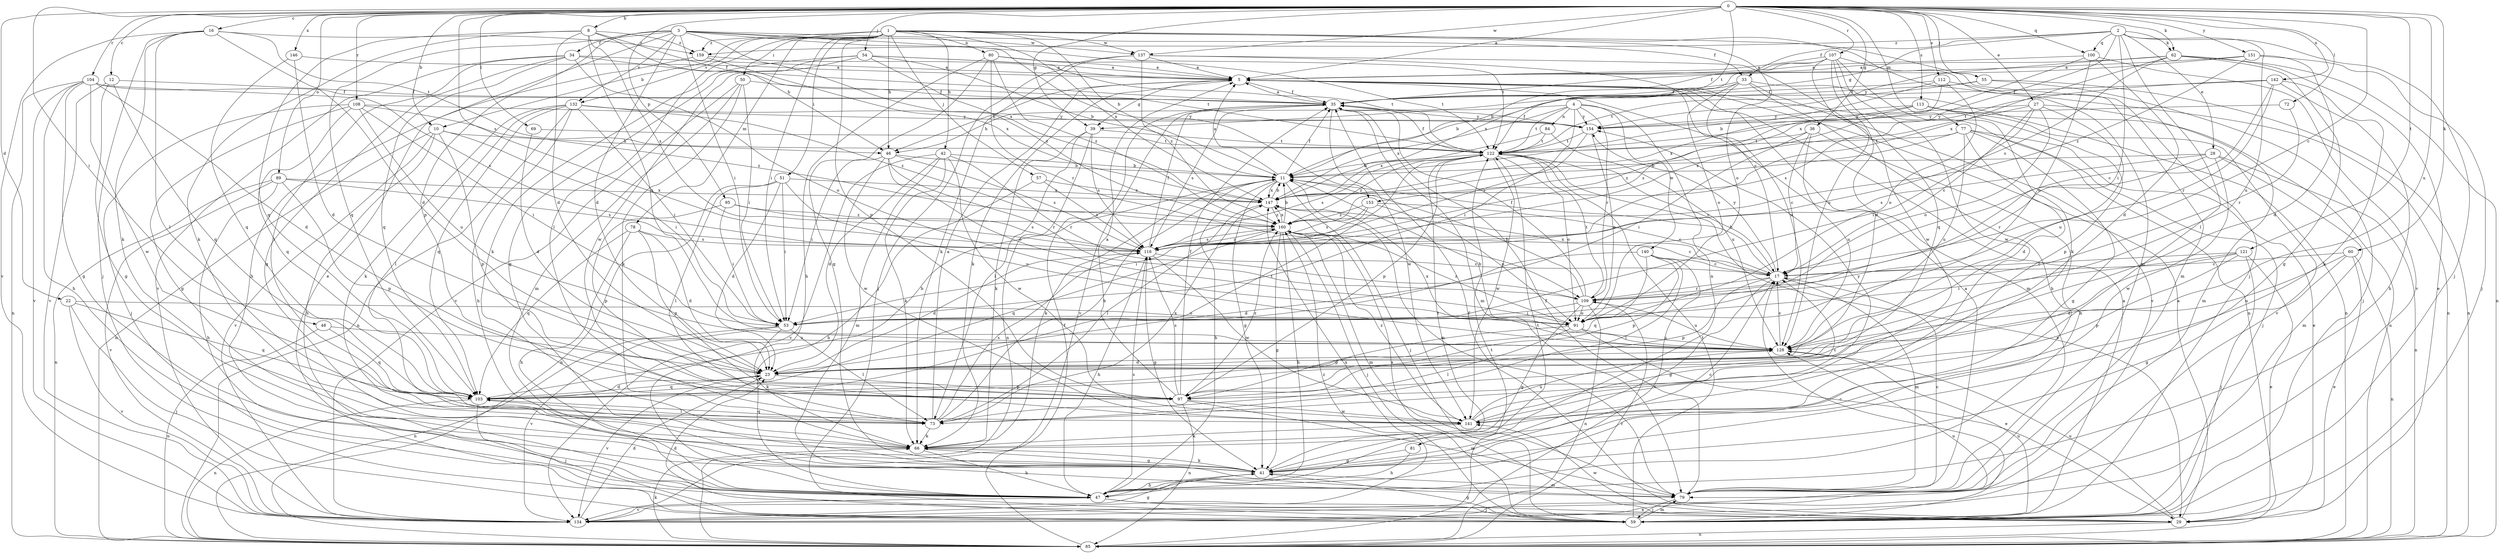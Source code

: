 strict digraph  {
0;
1;
2;
3;
4;
5;
8;
10;
11;
12;
16;
17;
22;
23;
27;
28;
29;
33;
34;
35;
36;
39;
41;
42;
46;
47;
48;
50;
51;
53;
54;
55;
57;
59;
60;
62;
66;
69;
72;
73;
77;
78;
79;
80;
81;
84;
85;
89;
91;
95;
97;
100;
103;
104;
107;
108;
109;
112;
113;
116;
121;
122;
128;
132;
134;
137;
140;
141;
142;
146;
147;
151;
153;
154;
159;
160;
0 -> 5  [label=a];
0 -> 8  [label=b];
0 -> 10  [label=b];
0 -> 12  [label=c];
0 -> 16  [label=c];
0 -> 17  [label=c];
0 -> 22  [label=d];
0 -> 27  [label=e];
0 -> 36  [label=g];
0 -> 39  [label=g];
0 -> 48  [label=i];
0 -> 54  [label=j];
0 -> 55  [label=j];
0 -> 60  [label=k];
0 -> 62  [label=k];
0 -> 69  [label=l];
0 -> 72  [label=l];
0 -> 77  [label=m];
0 -> 89  [label=o];
0 -> 95  [label=p];
0 -> 100  [label=q];
0 -> 104  [label=r];
0 -> 107  [label=r];
0 -> 108  [label=r];
0 -> 112  [label=s];
0 -> 113  [label=s];
0 -> 116  [label=s];
0 -> 121  [label=t];
0 -> 122  [label=t];
0 -> 128  [label=u];
0 -> 137  [label=w];
0 -> 142  [label=x];
0 -> 146  [label=x];
0 -> 151  [label=y];
1 -> 10  [label=b];
1 -> 11  [label=b];
1 -> 42  [label=h];
1 -> 46  [label=h];
1 -> 50  [label=i];
1 -> 51  [label=i];
1 -> 53  [label=i];
1 -> 57  [label=j];
1 -> 59  [label=j];
1 -> 73  [label=l];
1 -> 78  [label=m];
1 -> 79  [label=m];
1 -> 80  [label=n];
1 -> 91  [label=o];
1 -> 97  [label=p];
1 -> 132  [label=v];
1 -> 137  [label=w];
1 -> 147  [label=x];
1 -> 159  [label=z];
2 -> 28  [label=e];
2 -> 33  [label=f];
2 -> 39  [label=g];
2 -> 53  [label=i];
2 -> 59  [label=j];
2 -> 62  [label=k];
2 -> 73  [label=l];
2 -> 100  [label=q];
2 -> 128  [label=u];
2 -> 153  [label=y];
2 -> 159  [label=z];
3 -> 23  [label=d];
3 -> 29  [label=e];
3 -> 33  [label=f];
3 -> 34  [label=f];
3 -> 53  [label=i];
3 -> 97  [label=p];
3 -> 103  [label=q];
3 -> 122  [label=t];
3 -> 132  [label=v];
3 -> 137  [label=w];
3 -> 147  [label=x];
3 -> 153  [label=y];
4 -> 46  [label=h];
4 -> 53  [label=i];
4 -> 81  [label=n];
4 -> 84  [label=n];
4 -> 109  [label=r];
4 -> 122  [label=t];
4 -> 140  [label=w];
4 -> 147  [label=x];
4 -> 154  [label=y];
5 -> 35  [label=f];
5 -> 39  [label=g];
5 -> 46  [label=h];
5 -> 66  [label=k];
5 -> 79  [label=m];
5 -> 85  [label=n];
8 -> 23  [label=d];
8 -> 35  [label=f];
8 -> 46  [label=h];
8 -> 66  [label=k];
8 -> 103  [label=q];
8 -> 116  [label=s];
8 -> 128  [label=u];
8 -> 159  [label=z];
10 -> 46  [label=h];
10 -> 47  [label=h];
10 -> 53  [label=i];
10 -> 85  [label=n];
10 -> 97  [label=p];
10 -> 134  [label=v];
11 -> 5  [label=a];
11 -> 35  [label=f];
11 -> 41  [label=g];
11 -> 47  [label=h];
11 -> 59  [label=j];
11 -> 66  [label=k];
11 -> 79  [label=m];
11 -> 147  [label=x];
12 -> 35  [label=f];
12 -> 41  [label=g];
12 -> 103  [label=q];
12 -> 134  [label=v];
16 -> 23  [label=d];
16 -> 59  [label=j];
16 -> 66  [label=k];
16 -> 73  [label=l];
16 -> 122  [label=t];
16 -> 134  [label=v];
16 -> 159  [label=z];
17 -> 11  [label=b];
17 -> 41  [label=g];
17 -> 79  [label=m];
17 -> 97  [label=p];
17 -> 109  [label=r];
17 -> 147  [label=x];
17 -> 154  [label=y];
22 -> 59  [label=j];
22 -> 91  [label=o];
22 -> 103  [label=q];
22 -> 134  [label=v];
23 -> 97  [label=p];
23 -> 103  [label=q];
23 -> 134  [label=v];
27 -> 17  [label=c];
27 -> 53  [label=i];
27 -> 79  [label=m];
27 -> 91  [label=o];
27 -> 116  [label=s];
27 -> 128  [label=u];
27 -> 154  [label=y];
28 -> 11  [label=b];
28 -> 79  [label=m];
28 -> 85  [label=n];
28 -> 109  [label=r];
28 -> 116  [label=s];
28 -> 141  [label=w];
29 -> 5  [label=a];
29 -> 35  [label=f];
29 -> 85  [label=n];
29 -> 128  [label=u];
29 -> 141  [label=w];
29 -> 147  [label=x];
33 -> 11  [label=b];
33 -> 35  [label=f];
33 -> 47  [label=h];
33 -> 85  [label=n];
33 -> 91  [label=o];
33 -> 128  [label=u];
33 -> 134  [label=v];
34 -> 5  [label=a];
34 -> 41  [label=g];
34 -> 73  [label=l];
34 -> 91  [label=o];
34 -> 103  [label=q];
34 -> 122  [label=t];
34 -> 134  [label=v];
35 -> 5  [label=a];
35 -> 79  [label=m];
35 -> 116  [label=s];
35 -> 134  [label=v];
35 -> 141  [label=w];
35 -> 154  [label=y];
36 -> 17  [label=c];
36 -> 47  [label=h];
36 -> 53  [label=i];
36 -> 122  [label=t];
36 -> 128  [label=u];
39 -> 66  [label=k];
39 -> 73  [label=l];
39 -> 85  [label=n];
39 -> 116  [label=s];
39 -> 122  [label=t];
41 -> 17  [label=c];
41 -> 47  [label=h];
41 -> 66  [label=k];
41 -> 79  [label=m];
41 -> 122  [label=t];
42 -> 11  [label=b];
42 -> 23  [label=d];
42 -> 66  [label=k];
42 -> 79  [label=m];
42 -> 109  [label=r];
42 -> 134  [label=v];
42 -> 141  [label=w];
46 -> 11  [label=b];
46 -> 53  [label=i];
46 -> 91  [label=o];
46 -> 109  [label=r];
46 -> 116  [label=s];
46 -> 141  [label=w];
47 -> 29  [label=e];
47 -> 59  [label=j];
47 -> 116  [label=s];
47 -> 122  [label=t];
47 -> 134  [label=v];
48 -> 85  [label=n];
48 -> 103  [label=q];
48 -> 128  [label=u];
50 -> 35  [label=f];
50 -> 53  [label=i];
50 -> 66  [label=k];
50 -> 79  [label=m];
50 -> 134  [label=v];
51 -> 23  [label=d];
51 -> 53  [label=i];
51 -> 73  [label=l];
51 -> 85  [label=n];
51 -> 128  [label=u];
51 -> 147  [label=x];
53 -> 66  [label=k];
53 -> 73  [label=l];
53 -> 85  [label=n];
53 -> 134  [label=v];
54 -> 5  [label=a];
54 -> 11  [label=b];
54 -> 41  [label=g];
54 -> 66  [label=k];
54 -> 122  [label=t];
54 -> 141  [label=w];
54 -> 160  [label=z];
55 -> 35  [label=f];
55 -> 59  [label=j];
55 -> 85  [label=n];
55 -> 122  [label=t];
57 -> 47  [label=h];
57 -> 116  [label=s];
57 -> 147  [label=x];
59 -> 5  [label=a];
59 -> 17  [label=c];
59 -> 23  [label=d];
59 -> 41  [label=g];
59 -> 79  [label=m];
59 -> 122  [label=t];
59 -> 128  [label=u];
59 -> 147  [label=x];
60 -> 17  [label=c];
60 -> 29  [label=e];
60 -> 41  [label=g];
60 -> 85  [label=n];
60 -> 128  [label=u];
62 -> 5  [label=a];
62 -> 29  [label=e];
62 -> 41  [label=g];
62 -> 85  [label=n];
62 -> 116  [label=s];
62 -> 147  [label=x];
62 -> 154  [label=y];
66 -> 41  [label=g];
66 -> 47  [label=h];
69 -> 23  [label=d];
69 -> 122  [label=t];
72 -> 109  [label=r];
72 -> 154  [label=y];
73 -> 5  [label=a];
73 -> 11  [label=b];
73 -> 66  [label=k];
73 -> 103  [label=q];
73 -> 116  [label=s];
73 -> 147  [label=x];
77 -> 23  [label=d];
77 -> 29  [label=e];
77 -> 41  [label=g];
77 -> 59  [label=j];
77 -> 122  [label=t];
77 -> 128  [label=u];
77 -> 160  [label=z];
78 -> 23  [label=d];
78 -> 47  [label=h];
78 -> 97  [label=p];
78 -> 103  [label=q];
78 -> 116  [label=s];
79 -> 5  [label=a];
79 -> 17  [label=c];
79 -> 35  [label=f];
79 -> 59  [label=j];
80 -> 5  [label=a];
80 -> 41  [label=g];
80 -> 47  [label=h];
80 -> 109  [label=r];
80 -> 122  [label=t];
80 -> 160  [label=z];
81 -> 41  [label=g];
81 -> 47  [label=h];
84 -> 122  [label=t];
84 -> 128  [label=u];
84 -> 147  [label=x];
85 -> 35  [label=f];
85 -> 66  [label=k];
85 -> 109  [label=r];
85 -> 122  [label=t];
89 -> 47  [label=h];
89 -> 85  [label=n];
89 -> 97  [label=p];
89 -> 116  [label=s];
89 -> 134  [label=v];
89 -> 147  [label=x];
91 -> 29  [label=e];
91 -> 73  [label=l];
91 -> 97  [label=p];
91 -> 128  [label=u];
91 -> 160  [label=z];
95 -> 53  [label=i];
95 -> 97  [label=p];
95 -> 116  [label=s];
95 -> 160  [label=z];
97 -> 5  [label=a];
97 -> 35  [label=f];
97 -> 79  [label=m];
97 -> 85  [label=n];
97 -> 116  [label=s];
97 -> 141  [label=w];
97 -> 160  [label=z];
100 -> 5  [label=a];
100 -> 23  [label=d];
100 -> 91  [label=o];
100 -> 134  [label=v];
100 -> 147  [label=x];
103 -> 11  [label=b];
103 -> 23  [label=d];
103 -> 59  [label=j];
103 -> 73  [label=l];
103 -> 85  [label=n];
103 -> 122  [label=t];
104 -> 23  [label=d];
104 -> 35  [label=f];
104 -> 41  [label=g];
104 -> 47  [label=h];
104 -> 85  [label=n];
104 -> 116  [label=s];
104 -> 134  [label=v];
104 -> 141  [label=w];
107 -> 5  [label=a];
107 -> 11  [label=b];
107 -> 23  [label=d];
107 -> 66  [label=k];
107 -> 79  [label=m];
107 -> 103  [label=q];
107 -> 128  [label=u];
107 -> 141  [label=w];
107 -> 147  [label=x];
108 -> 41  [label=g];
108 -> 53  [label=i];
108 -> 59  [label=j];
108 -> 103  [label=q];
108 -> 128  [label=u];
108 -> 154  [label=y];
108 -> 160  [label=z];
109 -> 11  [label=b];
109 -> 35  [label=f];
109 -> 41  [label=g];
109 -> 53  [label=i];
109 -> 85  [label=n];
109 -> 91  [label=o];
109 -> 122  [label=t];
109 -> 128  [label=u];
112 -> 11  [label=b];
112 -> 35  [label=f];
112 -> 85  [label=n];
112 -> 91  [label=o];
112 -> 116  [label=s];
113 -> 85  [label=n];
113 -> 97  [label=p];
113 -> 116  [label=s];
113 -> 134  [label=v];
113 -> 147  [label=x];
113 -> 154  [label=y];
116 -> 17  [label=c];
116 -> 23  [label=d];
116 -> 35  [label=f];
116 -> 41  [label=g];
116 -> 47  [label=h];
116 -> 141  [label=w];
116 -> 160  [label=z];
121 -> 17  [label=c];
121 -> 23  [label=d];
121 -> 29  [label=e];
121 -> 53  [label=i];
121 -> 59  [label=j];
121 -> 97  [label=p];
122 -> 11  [label=b];
122 -> 17  [label=c];
122 -> 29  [label=e];
122 -> 35  [label=f];
122 -> 91  [label=o];
122 -> 97  [label=p];
122 -> 116  [label=s];
122 -> 141  [label=w];
122 -> 160  [label=z];
128 -> 11  [label=b];
128 -> 17  [label=c];
128 -> 23  [label=d];
128 -> 147  [label=x];
132 -> 47  [label=h];
132 -> 53  [label=i];
132 -> 66  [label=k];
132 -> 73  [label=l];
132 -> 85  [label=n];
132 -> 103  [label=q];
132 -> 154  [label=y];
132 -> 160  [label=z];
134 -> 23  [label=d];
134 -> 41  [label=g];
134 -> 128  [label=u];
134 -> 160  [label=z];
137 -> 5  [label=a];
137 -> 17  [label=c];
137 -> 59  [label=j];
137 -> 66  [label=k];
137 -> 141  [label=w];
137 -> 160  [label=z];
140 -> 17  [label=c];
140 -> 23  [label=d];
140 -> 73  [label=l];
140 -> 97  [label=p];
140 -> 103  [label=q];
140 -> 134  [label=v];
141 -> 17  [label=c];
141 -> 66  [label=k];
141 -> 128  [label=u];
141 -> 154  [label=y];
141 -> 160  [label=z];
142 -> 17  [label=c];
142 -> 35  [label=f];
142 -> 47  [label=h];
142 -> 66  [label=k];
142 -> 109  [label=r];
142 -> 122  [label=t];
146 -> 5  [label=a];
146 -> 23  [label=d];
146 -> 103  [label=q];
147 -> 11  [label=b];
147 -> 73  [label=l];
147 -> 160  [label=z];
151 -> 5  [label=a];
151 -> 23  [label=d];
151 -> 35  [label=f];
151 -> 59  [label=j];
151 -> 160  [label=z];
153 -> 17  [label=c];
153 -> 53  [label=i];
153 -> 91  [label=o];
153 -> 116  [label=s];
153 -> 160  [label=z];
154 -> 35  [label=f];
154 -> 91  [label=o];
154 -> 116  [label=s];
154 -> 122  [label=t];
159 -> 5  [label=a];
159 -> 47  [label=h];
159 -> 147  [label=x];
160 -> 11  [label=b];
160 -> 17  [label=c];
160 -> 41  [label=g];
160 -> 47  [label=h];
160 -> 59  [label=j];
160 -> 79  [label=m];
160 -> 103  [label=q];
160 -> 116  [label=s];
160 -> 147  [label=x];
}
